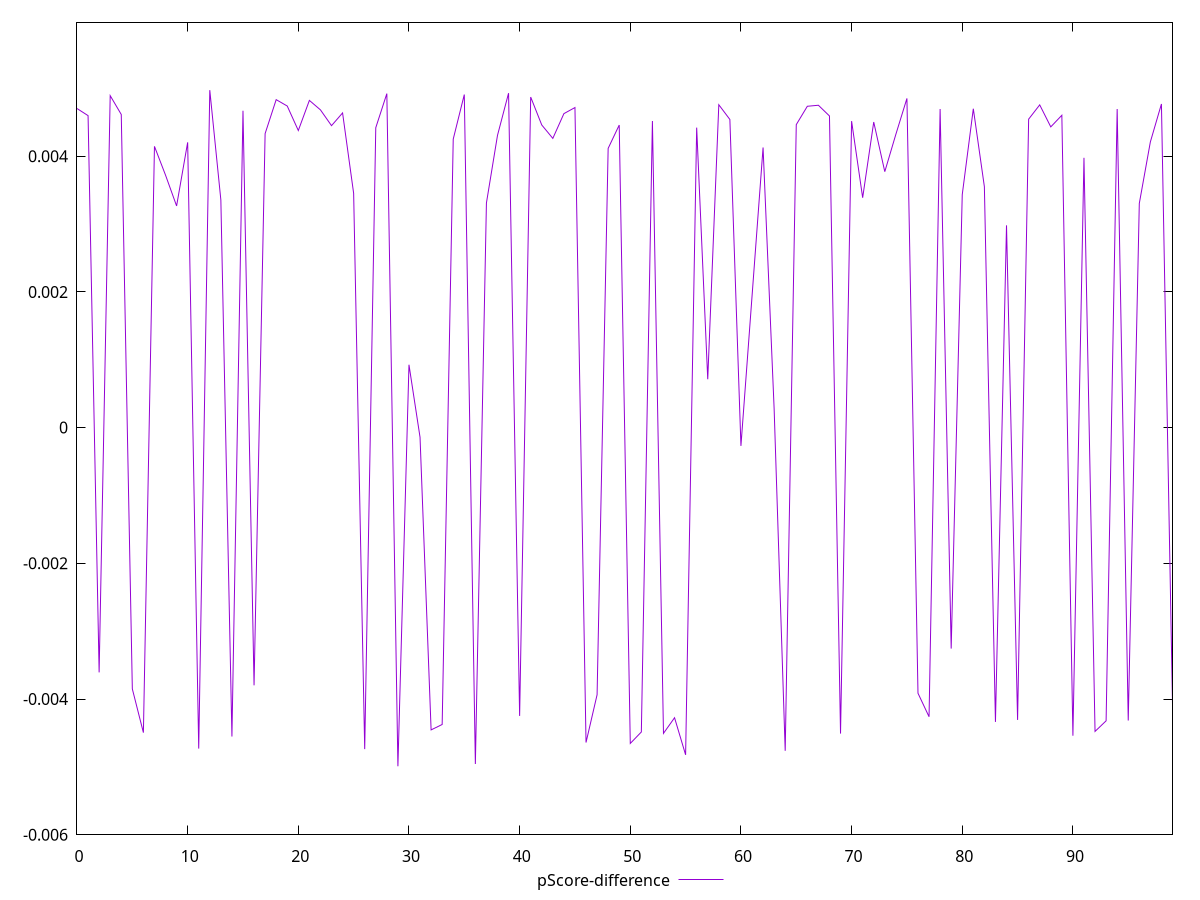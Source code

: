 reset

$pScoreDifference <<EOF
0 0.00470282881975137
1 0.004597720258504467
2 -0.0036072879536492852
3 0.0048922863077169865
4 0.004614816316272252
5 -0.0038509963046371443
6 -0.004495191720671476
7 0.004144875566192807
8 0.003720898478042134
9 0.003267037592581734
10 0.004203963333972216
11 -0.0047305858626087716
12 0.004973367469583989
13 0.0033548595757618704
14 -0.004552847651162706
15 0.00466935689812864
16 -0.003798551451750898
17 0.004333112398637318
18 0.004833430237738856
19 0.004739264244837171
20 0.00437851466667627
21 0.004822304975197755
22 0.004682693700088225
23 0.004450113482647122
24 0.004637527909984174
25 0.0034524317091435552
26 -0.004738502532761313
27 0.004419784305739971
28 0.0049222628209659725
29 -0.0049911978779262345
30 0.000926447508924344
31 -0.00014231795417418702
32 -0.004455148252536234
33 -0.00437494169157393
34 0.004251851395362438
35 0.004908479424840184
36 -0.004957722746318893
37 0.0033105807508251317
38 0.0043072092040964405
39 0.0049290110310844515
40 -0.004249203949381775
41 0.004871545617647355
42 0.004460116425648142
43 0.004262568460766225
44 0.0046271419906664946
45 0.0047169636332848874
46 -0.004640802462925864
47 -0.003936965290930683
48 0.00411518703977487
49 0.004459099088154783
50 -0.004654385020901541
51 -0.004485747441970167
52 0.004518888490177231
53 -0.004506108800371944
54 -0.004275896970392101
55 -0.004822663760838397
56 0.004421097056143353
57 0.0007128923232875284
58 0.004758361116254717
59 0.004541096649847698
60 -0.00026943310718607894
62 0.004127822905241718
63 0.00027511782223565984
64 -0.004763380878016865
65 0.0044651507064308316
66 0.004735790964711772
67 0.004750874120171611
68 0.004592852847240536
69 -0.004509081054541841
70 0.00451694710988193
71 0.0033881917101982184
72 0.004503370962088082
73 0.003771817270072475
74 0.004322359134456777
75 0.004851344270907054
76 -0.003914587544956216
77 -0.004261173302429255
78 0.004695502354713721
79 -0.0032565143092482263
80 0.003433752504609311
81 0.004699673254139336
82 0.0035500583093219795
83 -0.0043378621951607466
84 0.002981168501571041
85 -0.004308443283156382
86 0.004545992541125976
87 0.004756285431496643
88 0.004431993387372768
89 0.004603289054186499
90 -0.00454116525411874
91 0.003975733347714394
92 -0.004477475964247413
93 -0.004321288168931625
94 0.004695595937550201
95 -0.004317282050494975
96 0.0033040234455954387
97 0.004210648897668312
98 0.004769416793729775
99 -0.004071789461253861
EOF

set key outside below
set xrange [0:99]
set yrange [-0.0059911978779262345:0.005973367469583989]
set trange [-0.0059911978779262345:0.005973367469583989]
set terminal svg size 640, 500 enhanced background rgb 'white'
set output "reports/report_00030_2021-02-24T20-42-31.540Z/first-contentful-paint/samples/card/pScore-difference/values.svg"

plot $pScoreDifference title "pScore-difference" with line

reset
